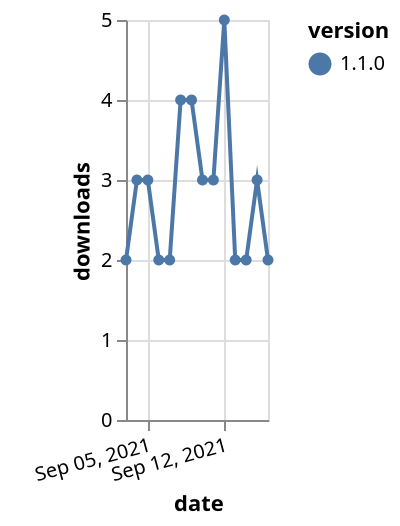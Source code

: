 {"$schema": "https://vega.github.io/schema/vega-lite/v5.json", "description": "A simple bar chart with embedded data.", "data": {"values": [{"date": "2021-09-03", "total": 14502, "delta": 2, "version": "1.1.0"}, {"date": "2021-09-04", "total": 14505, "delta": 3, "version": "1.1.0"}, {"date": "2021-09-05", "total": 14508, "delta": 3, "version": "1.1.0"}, {"date": "2021-09-06", "total": 14510, "delta": 2, "version": "1.1.0"}, {"date": "2021-09-07", "total": 14512, "delta": 2, "version": "1.1.0"}, {"date": "2021-09-08", "total": 14516, "delta": 4, "version": "1.1.0"}, {"date": "2021-09-09", "total": 14520, "delta": 4, "version": "1.1.0"}, {"date": "2021-09-10", "total": 14523, "delta": 3, "version": "1.1.0"}, {"date": "2021-09-11", "total": 14526, "delta": 3, "version": "1.1.0"}, {"date": "2021-09-12", "total": 14531, "delta": 5, "version": "1.1.0"}, {"date": "2021-09-13", "total": 14533, "delta": 2, "version": "1.1.0"}, {"date": "2021-09-14", "total": 14535, "delta": 2, "version": "1.1.0"}, {"date": "2021-09-15", "total": 14538, "delta": 3, "version": "1.1.0"}, {"date": "2021-09-16", "total": 14540, "delta": 2, "version": "1.1.0"}]}, "width": "container", "mark": {"type": "line", "point": {"filled": true}}, "encoding": {"x": {"field": "date", "type": "temporal", "timeUnit": "yearmonthdate", "title": "date", "axis": {"labelAngle": -15}}, "y": {"field": "delta", "type": "quantitative", "title": "downloads"}, "color": {"field": "version", "type": "nominal"}, "tooltip": {"field": "delta"}}}